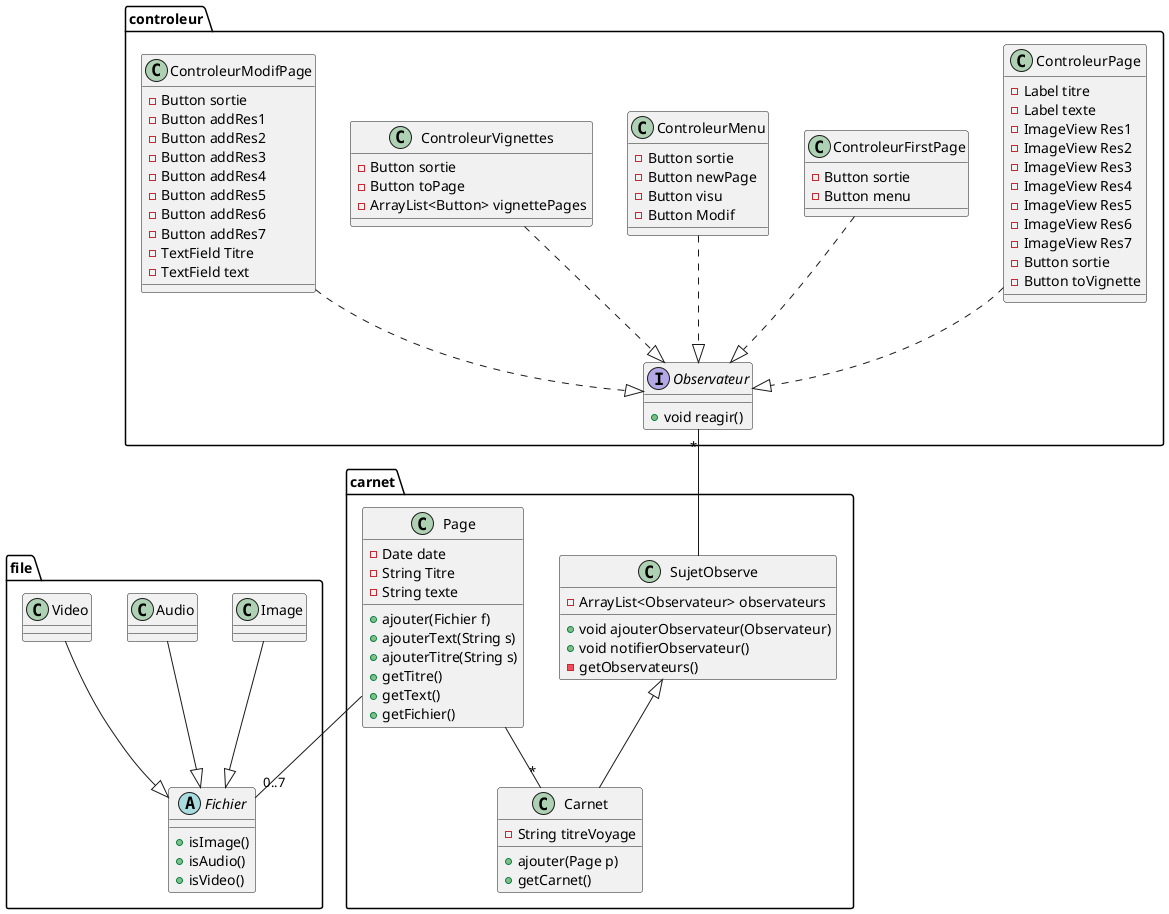 @startuml
abstract class file.Fichier{
    + isImage()
    + isAudio()
    + isVideo()
}

class file.Image{
}

class file.Audio{
}

class file.Video{
}

file.Image --|> file.Fichier
file.Audio --|> file.Fichier
file.Video --|> file.Fichier

class carnet.Page{
    - Date date
    - String Titre
    - String texte
    + ajouter(Fichier f)
    + ajouterText(String s)
    + ajouterTitre(String s)
    + getTitre()
    + getText()
    + getFichier()
}

class carnet.Carnet{
    - String titreVoyage
    + ajouter(Page p)
    + getCarnet()
}
class carnet.SujetObserve{
    - ArrayList<Observateur> observateurs
    + void ajouterObservateur(Observateur)
    + void notifierObservateur()
    - getObservateurs()
}


carnet.Page -- "*"carnet.Carnet

carnet.SujetObserve <|-- carnet.Carnet

carnet.Page  -- "0..7"file.Fichier


controleur.Observateur "*" -- carnet.SujetObserve
controleur.ControleurPage ..|> controleur.Observateur
controleur.ControleurFirstPage ..|> controleur.Observateur
controleur.ControleurMenu ..|> controleur.Observateur
controleur.ControleurVignettes ..|> controleur.Observateur
controleur.ControleurModifPage ..|> controleur.Observateur


class controleur.ControleurFirstPage{
    - Button sortie
    - Button menu
}

class controleur.ControleurMenu{
    - Button sortie
    - Button newPage
    - Button visu
    - Button Modif
}

class controleur.ControleurModifPage{
    - Button sortie
    - Button addRes1
    - Button addRes2
    - Button addRes3
    - Button addRes4
    - Button addRes5
    - Button addRes6
    - Button addRes7
    - TextField Titre
    - TextField text
}

class controleur.ControleurVignettes{
    - Button sortie
    - Button toPage
    - ArrayList<Button> vignettePages
}

class controleur.ControleurPage{
    - Label titre
    - Label texte
    - ImageView Res1
    - ImageView Res2
    - ImageView Res3
    - ImageView Res4
    - ImageView Res5
    - ImageView Res6
    - ImageView Res7
    - Button sortie
    - Button toVignette
}

interface controleur.Observateur{
    + void reagir()
}


@enduml